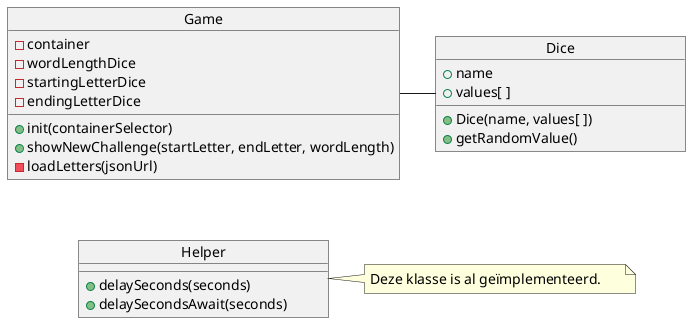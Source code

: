 @startuml
'ALT+D to preview this PlantUML file (with Rich PlantUML plugin)

'general layout
skinparam minClassWidth 250
skinparam ObjectFontSize 14
skinparam NoteFontSize 14
skinparam ClassAttributeIconSize 12

object Game {
    - container
    - wordLengthDice
    - startingLetterDice
    - endingLetterDice
    __
    + init(containerSelector)
    + showNewChallenge(startLetter, endLetter, wordLength)
    - loadLetters(jsonUrl)
}
object Dice {
    + name
    + values[ ]
    __
    + Dice(name, values[ ])
    + getRandomValue()
}
object Helper {
    __
    + delaySeconds(seconds)
    + delaySecondsAwait(seconds)
}

note right of Helper
    Deze klasse is al geïmplementeerd.
end note

Dice -left-- Game
'hidden = trick to get it below Game class
Game --[hidden]> Helper

@enduml